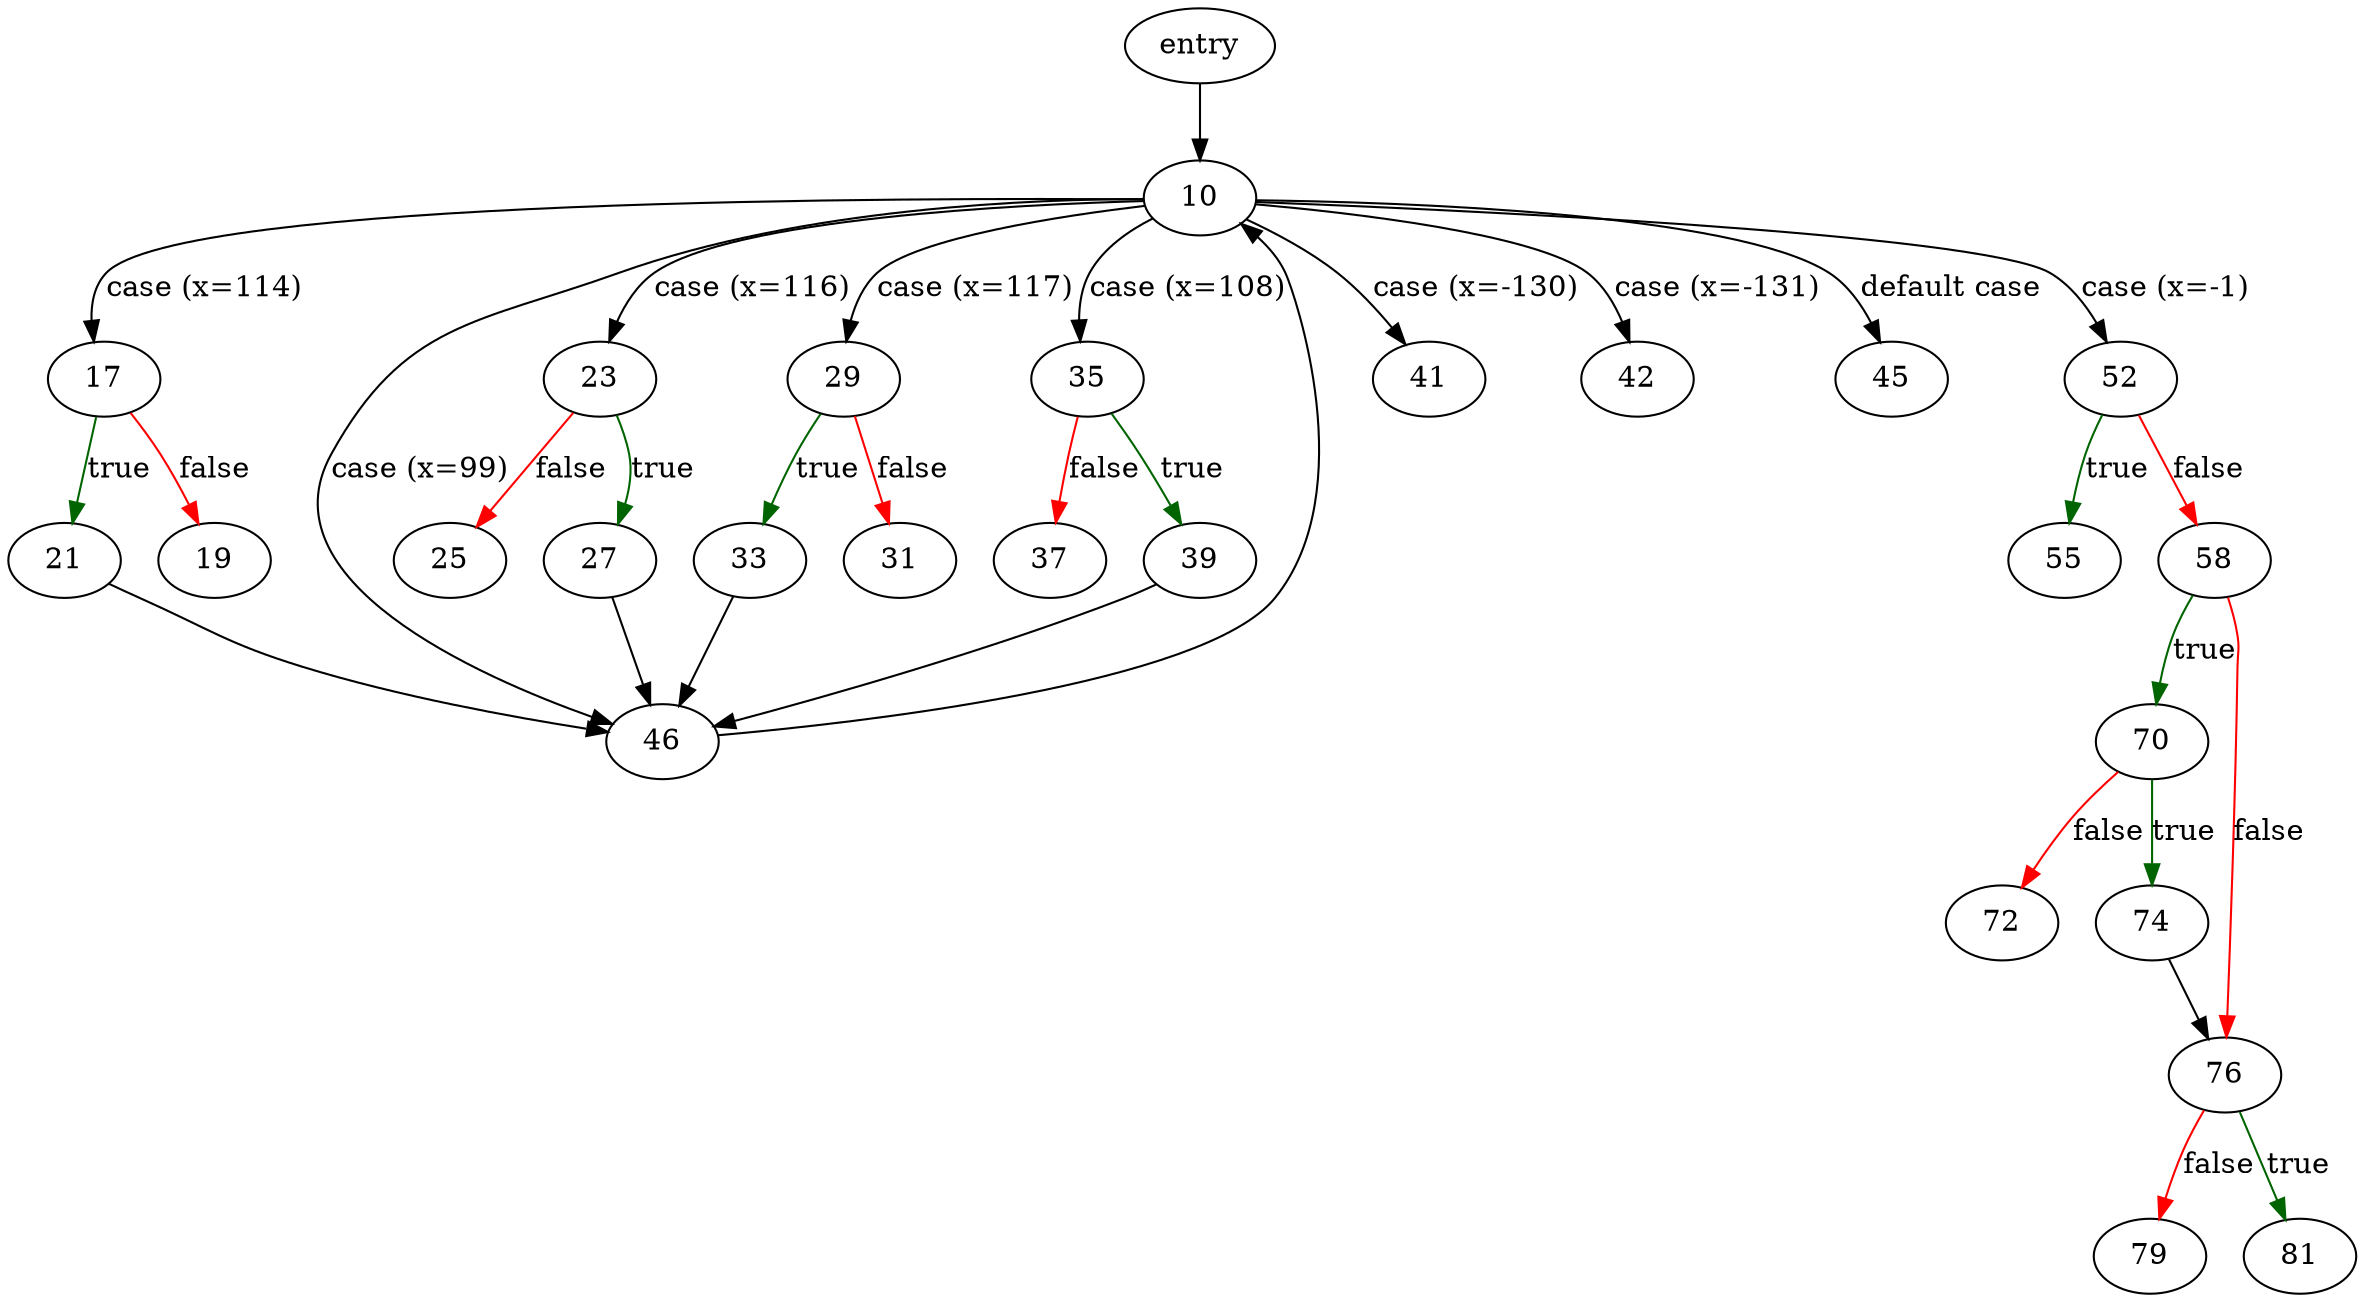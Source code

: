 digraph "main" {
	// Node definitions.
	2 [label=entry];
	10;
	17;
	19;
	21;
	23;
	25;
	27;
	29;
	31;
	33;
	35;
	37;
	39;
	41;
	42;
	45;
	46;
	52;
	55;
	58;
	70;
	72;
	74;
	76;
	79;
	81;

	// Edge definitions.
	2 -> 10;
	10 -> 17 [label="case (x=114)"];
	10 -> 23 [label="case (x=116)"];
	10 -> 29 [label="case (x=117)"];
	10 -> 35 [label="case (x=108)"];
	10 -> 41 [label="case (x=-130)"];
	10 -> 42 [label="case (x=-131)"];
	10 -> 45 [label="default case"];
	10 -> 46 [label="case (x=99)"];
	10 -> 52 [label="case (x=-1)"];
	17 -> 19 [
		color=red
		label=false
	];
	17 -> 21 [
		color=darkgreen
		label=true
	];
	21 -> 46;
	23 -> 25 [
		color=red
		label=false
	];
	23 -> 27 [
		color=darkgreen
		label=true
	];
	27 -> 46;
	29 -> 31 [
		color=red
		label=false
	];
	29 -> 33 [
		color=darkgreen
		label=true
	];
	33 -> 46;
	35 -> 37 [
		color=red
		label=false
	];
	35 -> 39 [
		color=darkgreen
		label=true
	];
	39 -> 46;
	46 -> 10;
	52 -> 55 [
		color=darkgreen
		label=true
	];
	52 -> 58 [
		color=red
		label=false
	];
	58 -> 70 [
		color=darkgreen
		label=true
	];
	58 -> 76 [
		color=red
		label=false
	];
	70 -> 72 [
		color=red
		label=false
	];
	70 -> 74 [
		color=darkgreen
		label=true
	];
	74 -> 76;
	76 -> 79 [
		color=red
		label=false
	];
	76 -> 81 [
		color=darkgreen
		label=true
	];
}